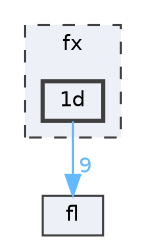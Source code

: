 digraph "fx/1d"
{
 // INTERACTIVE_SVG=YES
 // LATEX_PDF_SIZE
  bgcolor="transparent";
  edge [fontname=Helvetica,fontsize=10,labelfontname=Helvetica,labelfontsize=10];
  node [fontname=Helvetica,fontsize=10,shape=box,height=0.2,width=0.4];
  compound=true
  subgraph clusterdir_acbb946b833f21b16ec30aa21c4c3a72 {
    graph [ bgcolor="#edf0f7", pencolor="grey25", label="fx", fontname=Helvetica,fontsize=10 style="filled,dashed", URL="dir_acbb946b833f21b16ec30aa21c4c3a72.html",tooltip=""]
  dir_3c096064f75e33bbd0d7cdd12788e828 [label="1d", fillcolor="#edf0f7", color="grey25", style="filled,bold", URL="dir_3c096064f75e33bbd0d7cdd12788e828.html",tooltip=""];
  }
  dir_4d1829fa9bd13d7db71e765b2707b248 [label="fl", fillcolor="#edf0f7", color="grey25", style="filled", URL="dir_4d1829fa9bd13d7db71e765b2707b248.html",tooltip=""];
  dir_3c096064f75e33bbd0d7cdd12788e828->dir_4d1829fa9bd13d7db71e765b2707b248 [headlabel="9", labeldistance=1.5 headhref="dir_000000_000041.html" href="dir_000000_000041.html" color="steelblue1" fontcolor="steelblue1"];
}
